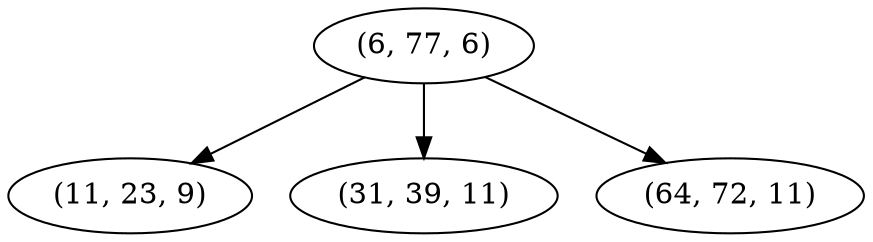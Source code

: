 digraph tree {
    "(6, 77, 6)";
    "(11, 23, 9)";
    "(31, 39, 11)";
    "(64, 72, 11)";
    "(6, 77, 6)" -> "(11, 23, 9)";
    "(6, 77, 6)" -> "(31, 39, 11)";
    "(6, 77, 6)" -> "(64, 72, 11)";
}

